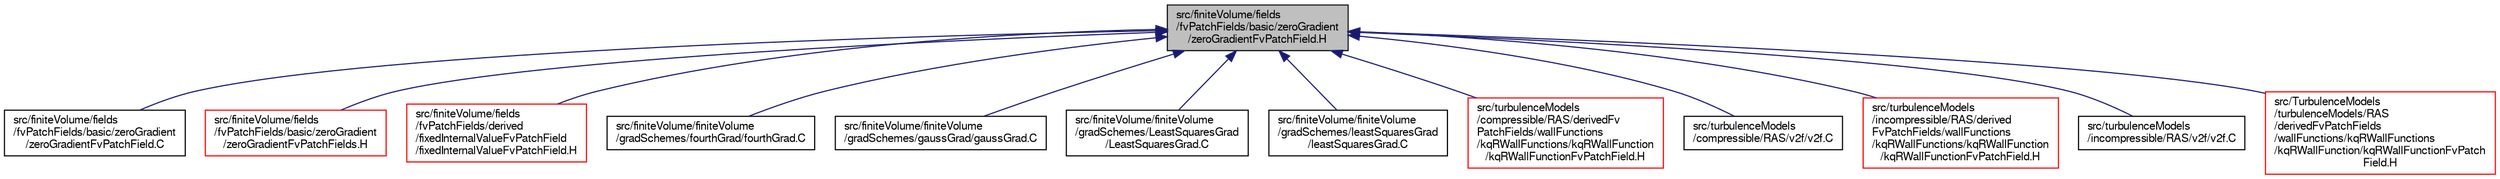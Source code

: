 digraph "src/finiteVolume/fields/fvPatchFields/basic/zeroGradient/zeroGradientFvPatchField.H"
{
  bgcolor="transparent";
  edge [fontname="FreeSans",fontsize="10",labelfontname="FreeSans",labelfontsize="10"];
  node [fontname="FreeSans",fontsize="10",shape=record];
  Node187 [label="src/finiteVolume/fields\l/fvPatchFields/basic/zeroGradient\l/zeroGradientFvPatchField.H",height=0.2,width=0.4,color="black", fillcolor="grey75", style="filled", fontcolor="black"];
  Node187 -> Node188 [dir="back",color="midnightblue",fontsize="10",style="solid",fontname="FreeSans"];
  Node188 [label="src/finiteVolume/fields\l/fvPatchFields/basic/zeroGradient\l/zeroGradientFvPatchField.C",height=0.2,width=0.4,color="black",URL="$a01538.html"];
  Node187 -> Node189 [dir="back",color="midnightblue",fontsize="10",style="solid",fontname="FreeSans"];
  Node189 [label="src/finiteVolume/fields\l/fvPatchFields/basic/zeroGradient\l/zeroGradientFvPatchFields.H",height=0.2,width=0.4,color="red",URL="$a01547.html"];
  Node187 -> Node276 [dir="back",color="midnightblue",fontsize="10",style="solid",fontname="FreeSans"];
  Node276 [label="src/finiteVolume/fields\l/fvPatchFields/derived\l/fixedInternalValueFvPatchField\l/fixedInternalValueFvPatchField.H",height=0.2,width=0.4,color="red",URL="$a01868.html"];
  Node187 -> Node280 [dir="back",color="midnightblue",fontsize="10",style="solid",fontname="FreeSans"];
  Node280 [label="src/finiteVolume/finiteVolume\l/gradSchemes/fourthGrad/fourthGrad.C",height=0.2,width=0.4,color="black",URL="$a03095.html"];
  Node187 -> Node281 [dir="back",color="midnightblue",fontsize="10",style="solid",fontname="FreeSans"];
  Node281 [label="src/finiteVolume/finiteVolume\l/gradSchemes/gaussGrad/gaussGrad.C",height=0.2,width=0.4,color="black",URL="$a03104.html"];
  Node187 -> Node282 [dir="back",color="midnightblue",fontsize="10",style="solid",fontname="FreeSans"];
  Node282 [label="src/finiteVolume/finiteVolume\l/gradSchemes/LeastSquaresGrad\l/LeastSquaresGrad.C",height=0.2,width=0.4,color="black",URL="$a03122.html"];
  Node187 -> Node283 [dir="back",color="midnightblue",fontsize="10",style="solid",fontname="FreeSans"];
  Node283 [label="src/finiteVolume/finiteVolume\l/gradSchemes/leastSquaresGrad\l/leastSquaresGrad.C",height=0.2,width=0.4,color="black",URL="$a03140.html"];
  Node187 -> Node284 [dir="back",color="midnightblue",fontsize="10",style="solid",fontname="FreeSans"];
  Node284 [label="src/turbulenceModels\l/compressible/RAS/derivedFv\lPatchFields/wallFunctions\l/kqRWallFunctions/kqRWallFunction\l/kqRWallFunctionFvPatchField.H",height=0.2,width=0.4,color="red",URL="$a40058.html"];
  Node187 -> Node288 [dir="back",color="midnightblue",fontsize="10",style="solid",fontname="FreeSans"];
  Node288 [label="src/turbulenceModels\l/compressible/RAS/v2f/v2f.C",height=0.2,width=0.4,color="black",URL="$a40235.html"];
  Node187 -> Node289 [dir="back",color="midnightblue",fontsize="10",style="solid",fontname="FreeSans"];
  Node289 [label="src/turbulenceModels\l/incompressible/RAS/derived\lFvPatchFields/wallFunctions\l/kqRWallFunctions/kqRWallFunction\l/kqRWallFunctionFvPatchField.H",height=0.2,width=0.4,color="red",URL="$a40061.html"];
  Node187 -> Node293 [dir="back",color="midnightblue",fontsize="10",style="solid",fontname="FreeSans"];
  Node293 [label="src/turbulenceModels\l/incompressible/RAS/v2f/v2f.C",height=0.2,width=0.4,color="black",URL="$a40238.html"];
  Node187 -> Node294 [dir="back",color="midnightblue",fontsize="10",style="solid",fontname="FreeSans"];
  Node294 [label="src/TurbulenceModels\l/turbulenceModels/RAS\l/derivedFvPatchFields\l/wallFunctions/kqRWallFunctions\l/kqRWallFunction/kqRWallFunctionFvPatch\lField.H",height=0.2,width=0.4,color="red",URL="$a40064.html"];
}

